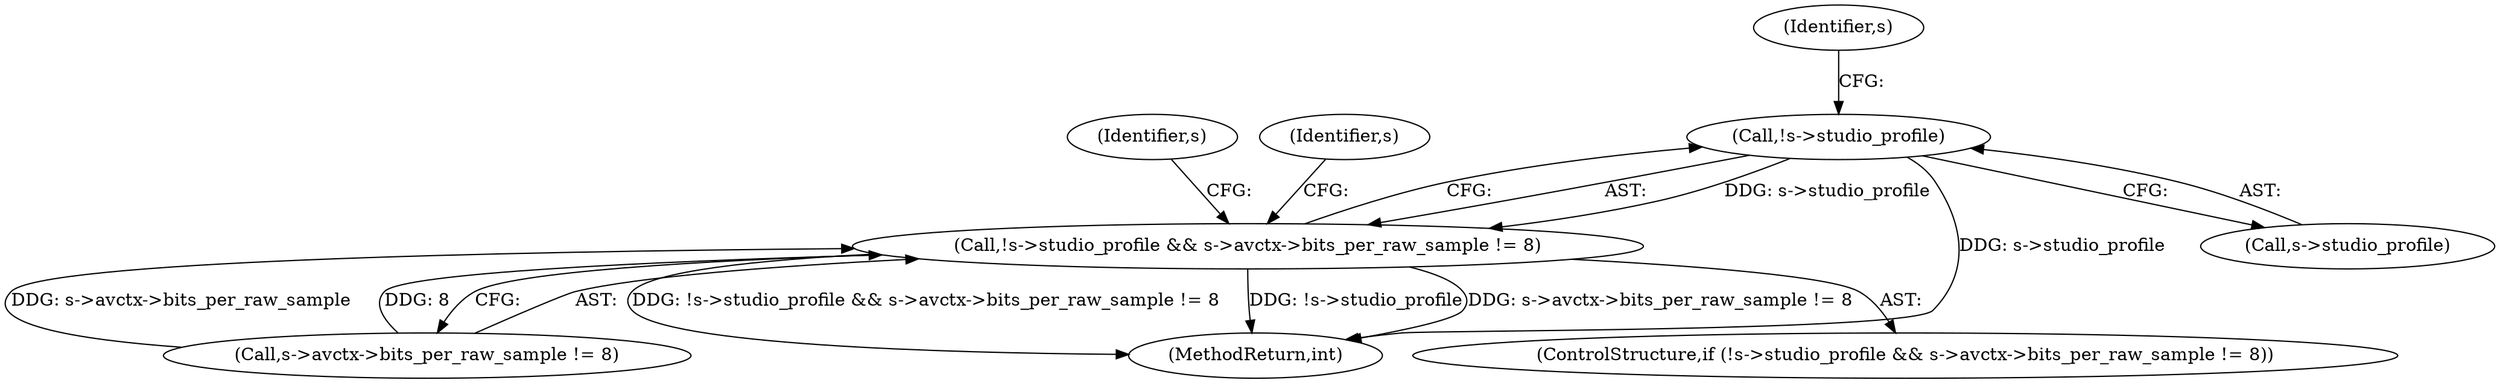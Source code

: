 digraph "0_FFmpeg_bd27a9364ca274ca97f1df6d984e88a0700fb235_2@pointer" {
"1000127" [label="(Call,!s->studio_profile)"];
"1000126" [label="(Call,!s->studio_profile && s->avctx->bits_per_raw_sample != 8)"];
"1000131" [label="(Call,s->avctx->bits_per_raw_sample != 8)"];
"1000134" [label="(Identifier,s)"];
"1000149" [label="(Identifier,s)"];
"1000126" [label="(Call,!s->studio_profile && s->avctx->bits_per_raw_sample != 8)"];
"1000777" [label="(MethodReturn,int)"];
"1000127" [label="(Call,!s->studio_profile)"];
"1000125" [label="(ControlStructure,if (!s->studio_profile && s->avctx->bits_per_raw_sample != 8))"];
"1000128" [label="(Call,s->studio_profile)"];
"1000141" [label="(Identifier,s)"];
"1000127" -> "1000126"  [label="AST: "];
"1000127" -> "1000128"  [label="CFG: "];
"1000128" -> "1000127"  [label="AST: "];
"1000134" -> "1000127"  [label="CFG: "];
"1000126" -> "1000127"  [label="CFG: "];
"1000127" -> "1000777"  [label="DDG: s->studio_profile"];
"1000127" -> "1000126"  [label="DDG: s->studio_profile"];
"1000126" -> "1000125"  [label="AST: "];
"1000126" -> "1000131"  [label="CFG: "];
"1000131" -> "1000126"  [label="AST: "];
"1000141" -> "1000126"  [label="CFG: "];
"1000149" -> "1000126"  [label="CFG: "];
"1000126" -> "1000777"  [label="DDG: !s->studio_profile && s->avctx->bits_per_raw_sample != 8"];
"1000126" -> "1000777"  [label="DDG: !s->studio_profile"];
"1000126" -> "1000777"  [label="DDG: s->avctx->bits_per_raw_sample != 8"];
"1000131" -> "1000126"  [label="DDG: s->avctx->bits_per_raw_sample"];
"1000131" -> "1000126"  [label="DDG: 8"];
}
